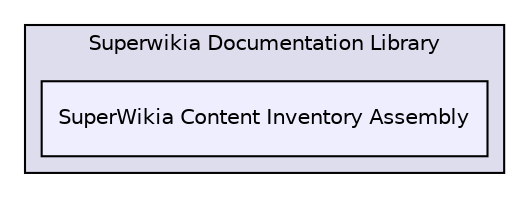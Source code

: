 digraph "Superwikia-Alpha-Codebase/Superwikia-Documentation-Library/Superwikia Documentation Library/SuperWikia Content Inventory Assembly" {
  compound=true
  node [ fontsize="10", fontname="Helvetica"];
  edge [ labelfontsize="10", labelfontname="Helvetica"];
  subgraph clusterdir_112d5142b4f05e8052401605fb977884 {
    graph [ bgcolor="#ddddee", pencolor="black", label="Superwikia Documentation Library" fontname="Helvetica", fontsize="10", URL="dir_112d5142b4f05e8052401605fb977884.html"]
  dir_bf743eca39512d2c620107df767b5f55 [shape=box, label="SuperWikia Content Inventory Assembly", style="filled", fillcolor="#eeeeff", pencolor="black", URL="dir_bf743eca39512d2c620107df767b5f55.html"];
  }
}
